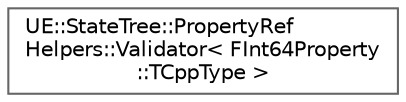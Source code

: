 digraph "Graphical Class Hierarchy"
{
 // INTERACTIVE_SVG=YES
 // LATEX_PDF_SIZE
  bgcolor="transparent";
  edge [fontname=Helvetica,fontsize=10,labelfontname=Helvetica,labelfontsize=10];
  node [fontname=Helvetica,fontsize=10,shape=box,height=0.2,width=0.4];
  rankdir="LR";
  Node0 [id="Node000000",label="UE::StateTree::PropertyRef\lHelpers::Validator\< FInt64Property\l::TCppType \>",height=0.2,width=0.4,color="grey40", fillcolor="white", style="filled",URL="$dd/d7a/structUE_1_1StateTree_1_1PropertyRefHelpers_1_1Validator_3_01FInt64Property_1_1TCppType_01_4.html",tooltip=" "];
}
